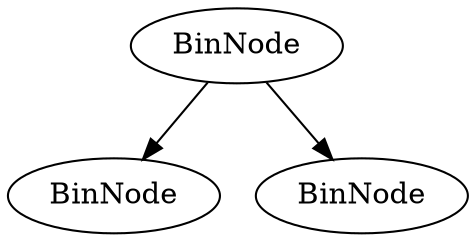 digraph {
  1 [label="BinNode"];
  2 [label="BinNode"];
  3 [label="BinNode"];
  1 -> 2;
  1 -> 3;
}
